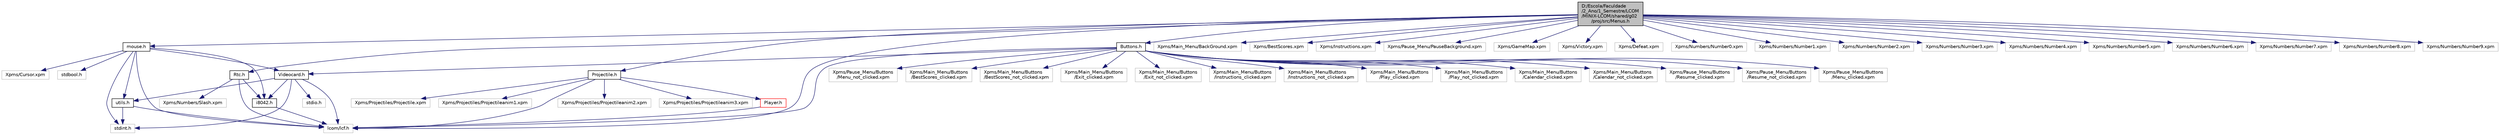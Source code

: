 digraph "D:/Escola/Faculdade/2_Ano/1_Semestre/LCOM/MINIX-LCOM/shared/g02/proj/src/Menus.h"
{
 // LATEX_PDF_SIZE
  edge [fontname="Helvetica",fontsize="10",labelfontname="Helvetica",labelfontsize="10"];
  node [fontname="Helvetica",fontsize="10",shape=record];
  Node1 [label="D:/Escola/Faculdade\l/2_Ano/1_Semestre/LCOM\l/MINIX-LCOM/shared/g02\l/proj/src/Menus.h",height=0.2,width=0.4,color="black", fillcolor="grey75", style="filled", fontcolor="black",tooltip=" "];
  Node1 -> Node2 [color="midnightblue",fontsize="10",style="solid",fontname="Helvetica"];
  Node2 [label="lcom/lcf.h",height=0.2,width=0.4,color="grey75", fillcolor="white", style="filled",tooltip=" "];
  Node1 -> Node3 [color="midnightblue",fontsize="10",style="solid",fontname="Helvetica"];
  Node3 [label="mouse.h",height=0.2,width=0.4,color="black", fillcolor="white", style="filled",URL="$mouse_8h.html",tooltip=" "];
  Node3 -> Node2 [color="midnightblue",fontsize="10",style="solid",fontname="Helvetica"];
  Node3 -> Node4 [color="midnightblue",fontsize="10",style="solid",fontname="Helvetica"];
  Node4 [label="stdbool.h",height=0.2,width=0.4,color="grey75", fillcolor="white", style="filled",tooltip=" "];
  Node3 -> Node5 [color="midnightblue",fontsize="10",style="solid",fontname="Helvetica"];
  Node5 [label="stdint.h",height=0.2,width=0.4,color="grey75", fillcolor="white", style="filled",tooltip=" "];
  Node3 -> Node6 [color="midnightblue",fontsize="10",style="solid",fontname="Helvetica"];
  Node6 [label="i8042.h",height=0.2,width=0.4,color="black", fillcolor="white", style="filled",URL="$i8042_8h.html",tooltip=" "];
  Node6 -> Node2 [color="midnightblue",fontsize="10",style="solid",fontname="Helvetica"];
  Node3 -> Node7 [color="midnightblue",fontsize="10",style="solid",fontname="Helvetica"];
  Node7 [label="utils.h",height=0.2,width=0.4,color="black", fillcolor="white", style="filled",URL="$utils_8h.html",tooltip=" "];
  Node7 -> Node2 [color="midnightblue",fontsize="10",style="solid",fontname="Helvetica"];
  Node7 -> Node5 [color="midnightblue",fontsize="10",style="solid",fontname="Helvetica"];
  Node3 -> Node8 [color="midnightblue",fontsize="10",style="solid",fontname="Helvetica"];
  Node8 [label="Videocard.h",height=0.2,width=0.4,color="black", fillcolor="white", style="filled",URL="$_videocard_8h.html",tooltip=" "];
  Node8 -> Node2 [color="midnightblue",fontsize="10",style="solid",fontname="Helvetica"];
  Node8 -> Node5 [color="midnightblue",fontsize="10",style="solid",fontname="Helvetica"];
  Node8 -> Node9 [color="midnightblue",fontsize="10",style="solid",fontname="Helvetica"];
  Node9 [label="stdio.h",height=0.2,width=0.4,color="grey75", fillcolor="white", style="filled",tooltip=" "];
  Node8 -> Node6 [color="midnightblue",fontsize="10",style="solid",fontname="Helvetica"];
  Node8 -> Node7 [color="midnightblue",fontsize="10",style="solid",fontname="Helvetica"];
  Node3 -> Node10 [color="midnightblue",fontsize="10",style="solid",fontname="Helvetica"];
  Node10 [label="Xpms/Cursor.xpm",height=0.2,width=0.4,color="grey75", fillcolor="white", style="filled",tooltip=" "];
  Node1 -> Node11 [color="midnightblue",fontsize="10",style="solid",fontname="Helvetica"];
  Node11 [label="Projectile.h",height=0.2,width=0.4,color="black", fillcolor="white", style="filled",URL="$_projectile_8h.html",tooltip=" "];
  Node11 -> Node2 [color="midnightblue",fontsize="10",style="solid",fontname="Helvetica"];
  Node11 -> Node12 [color="midnightblue",fontsize="10",style="solid",fontname="Helvetica"];
  Node12 [label="Player.h",height=0.2,width=0.4,color="red", fillcolor="white", style="filled",URL="$_player_8h.html",tooltip=" "];
  Node12 -> Node2 [color="midnightblue",fontsize="10",style="solid",fontname="Helvetica"];
  Node11 -> Node82 [color="midnightblue",fontsize="10",style="solid",fontname="Helvetica"];
  Node82 [label="Xpms/Projectiles/Projectile.xpm",height=0.2,width=0.4,color="grey75", fillcolor="white", style="filled",tooltip=" "];
  Node11 -> Node83 [color="midnightblue",fontsize="10",style="solid",fontname="Helvetica"];
  Node83 [label="Xpms/Projectiles/Projectileanim1.xpm",height=0.2,width=0.4,color="grey75", fillcolor="white", style="filled",tooltip=" "];
  Node11 -> Node84 [color="midnightblue",fontsize="10",style="solid",fontname="Helvetica"];
  Node84 [label="Xpms/Projectiles/Projectileanim2.xpm",height=0.2,width=0.4,color="grey75", fillcolor="white", style="filled",tooltip=" "];
  Node11 -> Node85 [color="midnightblue",fontsize="10",style="solid",fontname="Helvetica"];
  Node85 [label="Xpms/Projectiles/Projectileanim3.xpm",height=0.2,width=0.4,color="grey75", fillcolor="white", style="filled",tooltip=" "];
  Node1 -> Node86 [color="midnightblue",fontsize="10",style="solid",fontname="Helvetica"];
  Node86 [label="Buttons.h",height=0.2,width=0.4,color="black", fillcolor="white", style="filled",URL="$_buttons_8h.html",tooltip=" "];
  Node86 -> Node2 [color="midnightblue",fontsize="10",style="solid",fontname="Helvetica"];
  Node86 -> Node8 [color="midnightblue",fontsize="10",style="solid",fontname="Helvetica"];
  Node86 -> Node87 [color="midnightblue",fontsize="10",style="solid",fontname="Helvetica"];
  Node87 [label="Xpms/Main_Menu/Buttons\l/BestScores_clicked.xpm",height=0.2,width=0.4,color="grey75", fillcolor="white", style="filled",tooltip=" "];
  Node86 -> Node88 [color="midnightblue",fontsize="10",style="solid",fontname="Helvetica"];
  Node88 [label="Xpms/Main_Menu/Buttons\l/BestScores_not_clicked.xpm",height=0.2,width=0.4,color="grey75", fillcolor="white", style="filled",tooltip=" "];
  Node86 -> Node89 [color="midnightblue",fontsize="10",style="solid",fontname="Helvetica"];
  Node89 [label="Xpms/Main_Menu/Buttons\l/Exit_clicked.xpm",height=0.2,width=0.4,color="grey75", fillcolor="white", style="filled",tooltip=" "];
  Node86 -> Node90 [color="midnightblue",fontsize="10",style="solid",fontname="Helvetica"];
  Node90 [label="Xpms/Main_Menu/Buttons\l/Exit_not_clicked.xpm",height=0.2,width=0.4,color="grey75", fillcolor="white", style="filled",tooltip=" "];
  Node86 -> Node91 [color="midnightblue",fontsize="10",style="solid",fontname="Helvetica"];
  Node91 [label="Xpms/Main_Menu/Buttons\l/Instructions_clicked.xpm",height=0.2,width=0.4,color="grey75", fillcolor="white", style="filled",tooltip=" "];
  Node86 -> Node92 [color="midnightblue",fontsize="10",style="solid",fontname="Helvetica"];
  Node92 [label="Xpms/Main_Menu/Buttons\l/Instructions_not_clicked.xpm",height=0.2,width=0.4,color="grey75", fillcolor="white", style="filled",tooltip=" "];
  Node86 -> Node93 [color="midnightblue",fontsize="10",style="solid",fontname="Helvetica"];
  Node93 [label="Xpms/Main_Menu/Buttons\l/Play_clicked.xpm",height=0.2,width=0.4,color="grey75", fillcolor="white", style="filled",tooltip=" "];
  Node86 -> Node94 [color="midnightblue",fontsize="10",style="solid",fontname="Helvetica"];
  Node94 [label="Xpms/Main_Menu/Buttons\l/Play_not_clicked.xpm",height=0.2,width=0.4,color="grey75", fillcolor="white", style="filled",tooltip=" "];
  Node86 -> Node95 [color="midnightblue",fontsize="10",style="solid",fontname="Helvetica"];
  Node95 [label="Xpms/Main_Menu/Buttons\l/Calendar_clicked.xpm",height=0.2,width=0.4,color="grey75", fillcolor="white", style="filled",tooltip=" "];
  Node86 -> Node96 [color="midnightblue",fontsize="10",style="solid",fontname="Helvetica"];
  Node96 [label="Xpms/Main_Menu/Buttons\l/Calendar_not_clicked.xpm",height=0.2,width=0.4,color="grey75", fillcolor="white", style="filled",tooltip=" "];
  Node86 -> Node97 [color="midnightblue",fontsize="10",style="solid",fontname="Helvetica"];
  Node97 [label="Xpms/Pause_Menu/Buttons\l/Resume_clicked.xpm",height=0.2,width=0.4,color="grey75", fillcolor="white", style="filled",tooltip=" "];
  Node86 -> Node98 [color="midnightblue",fontsize="10",style="solid",fontname="Helvetica"];
  Node98 [label="Xpms/Pause_Menu/Buttons\l/Resume_not_clicked.xpm",height=0.2,width=0.4,color="grey75", fillcolor="white", style="filled",tooltip=" "];
  Node86 -> Node99 [color="midnightblue",fontsize="10",style="solid",fontname="Helvetica"];
  Node99 [label="Xpms/Pause_Menu/Buttons\l/Menu_clicked.xpm",height=0.2,width=0.4,color="grey75", fillcolor="white", style="filled",tooltip=" "];
  Node86 -> Node100 [color="midnightblue",fontsize="10",style="solid",fontname="Helvetica"];
  Node100 [label="Xpms/Pause_Menu/Buttons\l/Menu_not_clicked.xpm",height=0.2,width=0.4,color="grey75", fillcolor="white", style="filled",tooltip=" "];
  Node1 -> Node101 [color="midnightblue",fontsize="10",style="solid",fontname="Helvetica"];
  Node101 [label="Rtc.h",height=0.2,width=0.4,color="black", fillcolor="white", style="filled",URL="$_rtc_8h.html",tooltip=" "];
  Node101 -> Node2 [color="midnightblue",fontsize="10",style="solid",fontname="Helvetica"];
  Node101 -> Node6 [color="midnightblue",fontsize="10",style="solid",fontname="Helvetica"];
  Node101 -> Node102 [color="midnightblue",fontsize="10",style="solid",fontname="Helvetica"];
  Node102 [label="Xpms/Numbers/Slash.xpm",height=0.2,width=0.4,color="grey75", fillcolor="white", style="filled",tooltip=" "];
  Node1 -> Node103 [color="midnightblue",fontsize="10",style="solid",fontname="Helvetica"];
  Node103 [label="Xpms/Main_Menu/BackGround.xpm",height=0.2,width=0.4,color="grey75", fillcolor="white", style="filled",tooltip=" "];
  Node1 -> Node104 [color="midnightblue",fontsize="10",style="solid",fontname="Helvetica"];
  Node104 [label="Xpms/BestScores.xpm",height=0.2,width=0.4,color="grey75", fillcolor="white", style="filled",tooltip=" "];
  Node1 -> Node105 [color="midnightblue",fontsize="10",style="solid",fontname="Helvetica"];
  Node105 [label="Xpms/Instructions.xpm",height=0.2,width=0.4,color="grey75", fillcolor="white", style="filled",tooltip=" "];
  Node1 -> Node106 [color="midnightblue",fontsize="10",style="solid",fontname="Helvetica"];
  Node106 [label="Xpms/Pause_Menu/PauseBackground.xpm",height=0.2,width=0.4,color="grey75", fillcolor="white", style="filled",tooltip=" "];
  Node1 -> Node107 [color="midnightblue",fontsize="10",style="solid",fontname="Helvetica"];
  Node107 [label="Xpms/GameMap.xpm",height=0.2,width=0.4,color="grey75", fillcolor="white", style="filled",tooltip=" "];
  Node1 -> Node108 [color="midnightblue",fontsize="10",style="solid",fontname="Helvetica"];
  Node108 [label="Xpms/Victory.xpm",height=0.2,width=0.4,color="grey75", fillcolor="white", style="filled",tooltip=" "];
  Node1 -> Node109 [color="midnightblue",fontsize="10",style="solid",fontname="Helvetica"];
  Node109 [label="Xpms/Defeat.xpm",height=0.2,width=0.4,color="grey75", fillcolor="white", style="filled",tooltip=" "];
  Node1 -> Node110 [color="midnightblue",fontsize="10",style="solid",fontname="Helvetica"];
  Node110 [label="Xpms/Numbers/Number0.xpm",height=0.2,width=0.4,color="grey75", fillcolor="white", style="filled",tooltip=" "];
  Node1 -> Node111 [color="midnightblue",fontsize="10",style="solid",fontname="Helvetica"];
  Node111 [label="Xpms/Numbers/Number1.xpm",height=0.2,width=0.4,color="grey75", fillcolor="white", style="filled",tooltip=" "];
  Node1 -> Node112 [color="midnightblue",fontsize="10",style="solid",fontname="Helvetica"];
  Node112 [label="Xpms/Numbers/Number2.xpm",height=0.2,width=0.4,color="grey75", fillcolor="white", style="filled",tooltip=" "];
  Node1 -> Node113 [color="midnightblue",fontsize="10",style="solid",fontname="Helvetica"];
  Node113 [label="Xpms/Numbers/Number3.xpm",height=0.2,width=0.4,color="grey75", fillcolor="white", style="filled",tooltip=" "];
  Node1 -> Node114 [color="midnightblue",fontsize="10",style="solid",fontname="Helvetica"];
  Node114 [label="Xpms/Numbers/Number4.xpm",height=0.2,width=0.4,color="grey75", fillcolor="white", style="filled",tooltip=" "];
  Node1 -> Node115 [color="midnightblue",fontsize="10",style="solid",fontname="Helvetica"];
  Node115 [label="Xpms/Numbers/Number5.xpm",height=0.2,width=0.4,color="grey75", fillcolor="white", style="filled",tooltip=" "];
  Node1 -> Node116 [color="midnightblue",fontsize="10",style="solid",fontname="Helvetica"];
  Node116 [label="Xpms/Numbers/Number6.xpm",height=0.2,width=0.4,color="grey75", fillcolor="white", style="filled",tooltip=" "];
  Node1 -> Node117 [color="midnightblue",fontsize="10",style="solid",fontname="Helvetica"];
  Node117 [label="Xpms/Numbers/Number7.xpm",height=0.2,width=0.4,color="grey75", fillcolor="white", style="filled",tooltip=" "];
  Node1 -> Node118 [color="midnightblue",fontsize="10",style="solid",fontname="Helvetica"];
  Node118 [label="Xpms/Numbers/Number8.xpm",height=0.2,width=0.4,color="grey75", fillcolor="white", style="filled",tooltip=" "];
  Node1 -> Node119 [color="midnightblue",fontsize="10",style="solid",fontname="Helvetica"];
  Node119 [label="Xpms/Numbers/Number9.xpm",height=0.2,width=0.4,color="grey75", fillcolor="white", style="filled",tooltip=" "];
}
